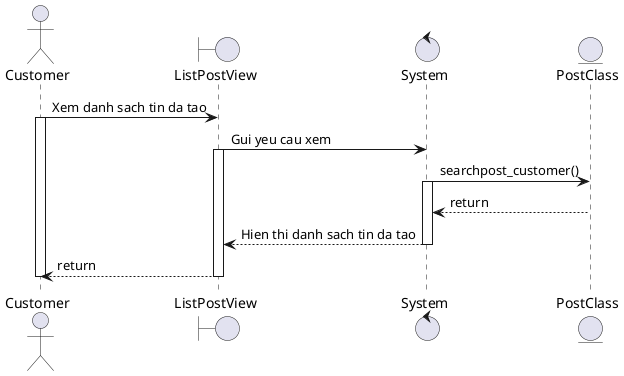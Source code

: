 @startuml
actor       Customer    as 1
boundary    ListPostView    as 2
control     System     as 3
entity      PostClass     as 4


1->2 : Xem danh sach tin da tao
activate 1
2->3 : Gui yeu cau xem
activate 2
3->4 : searchpost_customer()
activate 3
4 -->3: return
3-->2 : Hien thi danh sach tin da tao
deactivate 3
2-->1 : return
deactivate 2
deactivate 1

@enduml